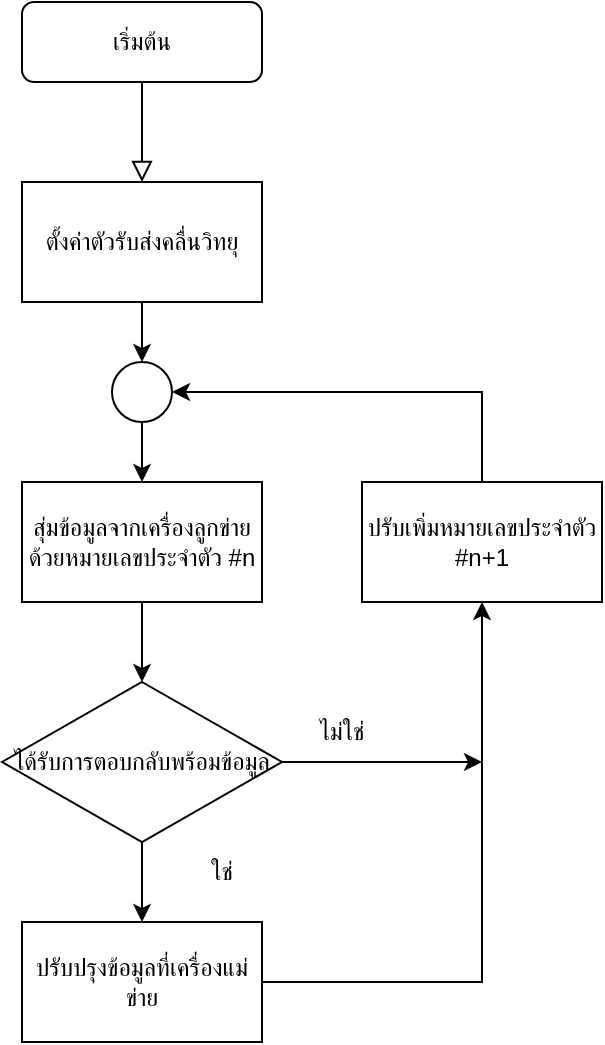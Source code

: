 <mxfile version="21.1.1" type="github" pages="2">
  <diagram id="C5RBs43oDa-KdzZeNtuy" name="Page-1">
    <mxGraphModel dx="1034" dy="477" grid="1" gridSize="10" guides="1" tooltips="1" connect="1" arrows="1" fold="1" page="1" pageScale="1" pageWidth="827" pageHeight="1169" math="0" shadow="0">
      <root>
        <mxCell id="WIyWlLk6GJQsqaUBKTNV-0" />
        <mxCell id="WIyWlLk6GJQsqaUBKTNV-1" parent="WIyWlLk6GJQsqaUBKTNV-0" />
        <mxCell id="WIyWlLk6GJQsqaUBKTNV-2" value="" style="rounded=0;html=1;jettySize=auto;orthogonalLoop=1;fontSize=11;endArrow=block;endFill=0;endSize=8;strokeWidth=1;shadow=0;labelBackgroundColor=none;edgeStyle=orthogonalEdgeStyle;" parent="WIyWlLk6GJQsqaUBKTNV-1" source="WIyWlLk6GJQsqaUBKTNV-3" edge="1">
          <mxGeometry relative="1" as="geometry">
            <mxPoint x="350" y="320" as="targetPoint" />
          </mxGeometry>
        </mxCell>
        <mxCell id="WIyWlLk6GJQsqaUBKTNV-3" value="เริ่มต้น" style="rounded=1;whiteSpace=wrap;html=1;fontSize=12;glass=0;strokeWidth=1;shadow=0;" parent="WIyWlLk6GJQsqaUBKTNV-1" vertex="1">
          <mxGeometry x="290" y="230" width="120" height="40" as="geometry" />
        </mxCell>
        <mxCell id="egdTyyekd6fbYT3UcIHs-2" value="" style="edgeStyle=orthogonalEdgeStyle;rounded=0;orthogonalLoop=1;jettySize=auto;html=1;" parent="WIyWlLk6GJQsqaUBKTNV-1" source="egdTyyekd6fbYT3UcIHs-0" target="egdTyyekd6fbYT3UcIHs-1" edge="1">
          <mxGeometry relative="1" as="geometry" />
        </mxCell>
        <mxCell id="egdTyyekd6fbYT3UcIHs-0" value="ตั้งค่าตัวรับส่งคลื่นวิทยุ" style="rounded=0;whiteSpace=wrap;html=1;" parent="WIyWlLk6GJQsqaUBKTNV-1" vertex="1">
          <mxGeometry x="290" y="320" width="120" height="60" as="geometry" />
        </mxCell>
        <mxCell id="egdTyyekd6fbYT3UcIHs-4" value="" style="edgeStyle=orthogonalEdgeStyle;rounded=0;orthogonalLoop=1;jettySize=auto;html=1;" parent="WIyWlLk6GJQsqaUBKTNV-1" source="egdTyyekd6fbYT3UcIHs-1" target="egdTyyekd6fbYT3UcIHs-3" edge="1">
          <mxGeometry relative="1" as="geometry" />
        </mxCell>
        <mxCell id="egdTyyekd6fbYT3UcIHs-1" value="" style="ellipse;whiteSpace=wrap;html=1;aspect=fixed;" parent="WIyWlLk6GJQsqaUBKTNV-1" vertex="1">
          <mxGeometry x="335" y="410" width="30" height="30" as="geometry" />
        </mxCell>
        <mxCell id="egdTyyekd6fbYT3UcIHs-6" value="" style="edgeStyle=orthogonalEdgeStyle;rounded=0;orthogonalLoop=1;jettySize=auto;html=1;" parent="WIyWlLk6GJQsqaUBKTNV-1" source="egdTyyekd6fbYT3UcIHs-3" target="egdTyyekd6fbYT3UcIHs-5" edge="1">
          <mxGeometry relative="1" as="geometry" />
        </mxCell>
        <mxCell id="egdTyyekd6fbYT3UcIHs-3" value="สุ่มข้อมูลจากเครื่องลูกข่าย ด้วยหมายเลขประจำตัว #n" style="rounded=0;whiteSpace=wrap;html=1;" parent="WIyWlLk6GJQsqaUBKTNV-1" vertex="1">
          <mxGeometry x="290" y="470" width="120" height="60" as="geometry" />
        </mxCell>
        <mxCell id="egdTyyekd6fbYT3UcIHs-9" value="" style="edgeStyle=orthogonalEdgeStyle;rounded=0;orthogonalLoop=1;jettySize=auto;html=1;" parent="WIyWlLk6GJQsqaUBKTNV-1" source="egdTyyekd6fbYT3UcIHs-5" target="egdTyyekd6fbYT3UcIHs-7" edge="1">
          <mxGeometry relative="1" as="geometry" />
        </mxCell>
        <mxCell id="egdTyyekd6fbYT3UcIHs-12" style="edgeStyle=orthogonalEdgeStyle;rounded=0;orthogonalLoop=1;jettySize=auto;html=1;" parent="WIyWlLk6GJQsqaUBKTNV-1" source="egdTyyekd6fbYT3UcIHs-5" edge="1">
          <mxGeometry relative="1" as="geometry">
            <mxPoint x="520" y="610" as="targetPoint" />
          </mxGeometry>
        </mxCell>
        <mxCell id="egdTyyekd6fbYT3UcIHs-5" value="ได้รับการตอบกลับพร้อมข้อมูล" style="rhombus;whiteSpace=wrap;html=1;" parent="WIyWlLk6GJQsqaUBKTNV-1" vertex="1">
          <mxGeometry x="280" y="570" width="140" height="80" as="geometry" />
        </mxCell>
        <mxCell id="egdTyyekd6fbYT3UcIHs-11" style="edgeStyle=orthogonalEdgeStyle;rounded=0;orthogonalLoop=1;jettySize=auto;html=1;entryX=0.5;entryY=1;entryDx=0;entryDy=0;" parent="WIyWlLk6GJQsqaUBKTNV-1" source="egdTyyekd6fbYT3UcIHs-7" target="egdTyyekd6fbYT3UcIHs-10" edge="1">
          <mxGeometry relative="1" as="geometry" />
        </mxCell>
        <mxCell id="egdTyyekd6fbYT3UcIHs-7" value="ปรับปรุงข้อมูลที่เครื่องแม่ข่าย" style="rounded=0;whiteSpace=wrap;html=1;" parent="WIyWlLk6GJQsqaUBKTNV-1" vertex="1">
          <mxGeometry x="290" y="690" width="120" height="60" as="geometry" />
        </mxCell>
        <mxCell id="egdTyyekd6fbYT3UcIHs-15" style="edgeStyle=orthogonalEdgeStyle;rounded=0;orthogonalLoop=1;jettySize=auto;html=1;entryX=1;entryY=0.5;entryDx=0;entryDy=0;" parent="WIyWlLk6GJQsqaUBKTNV-1" source="egdTyyekd6fbYT3UcIHs-10" target="egdTyyekd6fbYT3UcIHs-1" edge="1">
          <mxGeometry relative="1" as="geometry">
            <mxPoint x="370" y="430" as="targetPoint" />
            <Array as="points">
              <mxPoint x="520" y="425" />
            </Array>
          </mxGeometry>
        </mxCell>
        <mxCell id="egdTyyekd6fbYT3UcIHs-10" value="ปรับเพิ่มหมายเลขประจำตัว #n+1" style="rounded=0;whiteSpace=wrap;html=1;" parent="WIyWlLk6GJQsqaUBKTNV-1" vertex="1">
          <mxGeometry x="460" y="470" width="120" height="60" as="geometry" />
        </mxCell>
        <mxCell id="egdTyyekd6fbYT3UcIHs-13" value="ไม่ใช่" style="text;html=1;strokeColor=none;fillColor=none;align=center;verticalAlign=middle;whiteSpace=wrap;rounded=0;" parent="WIyWlLk6GJQsqaUBKTNV-1" vertex="1">
          <mxGeometry x="420" y="580" width="60" height="30" as="geometry" />
        </mxCell>
        <mxCell id="egdTyyekd6fbYT3UcIHs-14" value="ใช่" style="text;html=1;strokeColor=none;fillColor=none;align=center;verticalAlign=middle;whiteSpace=wrap;rounded=0;" parent="WIyWlLk6GJQsqaUBKTNV-1" vertex="1">
          <mxGeometry x="360" y="650" width="60" height="30" as="geometry" />
        </mxCell>
      </root>
    </mxGraphModel>
  </diagram>
  <diagram id="fsbEd1l3-Q0O4GTlmACa" name="Page-2">
    <mxGraphModel dx="1477" dy="600" grid="1" gridSize="10" guides="1" tooltips="1" connect="1" arrows="1" fold="1" page="1" pageScale="1" pageWidth="827" pageHeight="1169" math="0" shadow="0">
      <root>
        <mxCell id="0" />
        <mxCell id="1" parent="0" />
        <mxCell id="zc-R-UygCUo1MXWE3_ed-1" value="" style="rounded=0;html=1;jettySize=auto;orthogonalLoop=1;fontSize=11;endArrow=block;endFill=0;endSize=8;strokeWidth=1;shadow=0;labelBackgroundColor=none;edgeStyle=orthogonalEdgeStyle;" edge="1" parent="1" source="zc-R-UygCUo1MXWE3_ed-2">
          <mxGeometry relative="1" as="geometry">
            <mxPoint x="360" y="220" as="targetPoint" />
          </mxGeometry>
        </mxCell>
        <mxCell id="zc-R-UygCUo1MXWE3_ed-2" value="เริ่มต้น" style="rounded=1;whiteSpace=wrap;html=1;fontSize=12;glass=0;strokeWidth=1;shadow=0;" vertex="1" parent="1">
          <mxGeometry x="300" y="130" width="120" height="40" as="geometry" />
        </mxCell>
        <mxCell id="zc-R-UygCUo1MXWE3_ed-20" value="" style="edgeStyle=orthogonalEdgeStyle;rounded=0;orthogonalLoop=1;jettySize=auto;html=1;" edge="1" parent="1" source="zc-R-UygCUo1MXWE3_ed-4" target="zc-R-UygCUo1MXWE3_ed-19">
          <mxGeometry relative="1" as="geometry" />
        </mxCell>
        <mxCell id="zc-R-UygCUo1MXWE3_ed-4" value="ตั้งค่าตัวรับส่งคลื่นวิทยุ" style="rounded=0;whiteSpace=wrap;html=1;" vertex="1" parent="1">
          <mxGeometry x="300" y="220" width="120" height="60" as="geometry" />
        </mxCell>
        <mxCell id="zc-R-UygCUo1MXWE3_ed-31" value="" style="edgeStyle=orthogonalEdgeStyle;rounded=0;orthogonalLoop=1;jettySize=auto;html=1;" edge="1" parent="1" source="zc-R-UygCUo1MXWE3_ed-11" target="zc-R-UygCUo1MXWE3_ed-15">
          <mxGeometry relative="1" as="geometry" />
        </mxCell>
        <mxCell id="zc-R-UygCUo1MXWE3_ed-34" style="edgeStyle=orthogonalEdgeStyle;rounded=0;orthogonalLoop=1;jettySize=auto;html=1;entryX=1;entryY=0.5;entryDx=0;entryDy=0;" edge="1" parent="1" source="zc-R-UygCUo1MXWE3_ed-11" target="zc-R-UygCUo1MXWE3_ed-25">
          <mxGeometry relative="1" as="geometry">
            <mxPoint x="470" y="640" as="targetPoint" />
            <Array as="points">
              <mxPoint x="500" y="730" />
              <mxPoint x="500" y="638" />
            </Array>
          </mxGeometry>
        </mxCell>
        <mxCell id="zc-R-UygCUo1MXWE3_ed-11" value="ได้รับสัญญาณสุ่ม?" style="rhombus;whiteSpace=wrap;html=1;" vertex="1" parent="1">
          <mxGeometry x="290" y="690" width="140" height="80" as="geometry" />
        </mxCell>
        <mxCell id="zc-R-UygCUo1MXWE3_ed-49" value="" style="edgeStyle=orthogonalEdgeStyle;rounded=0;orthogonalLoop=1;jettySize=auto;html=1;" edge="1" parent="1" source="zc-R-UygCUo1MXWE3_ed-13" target="zc-R-UygCUo1MXWE3_ed-47">
          <mxGeometry relative="1" as="geometry" />
        </mxCell>
        <mxCell id="zc-R-UygCUo1MXWE3_ed-13" value="เพิ่มค่าตัวนับ" style="rounded=0;whiteSpace=wrap;html=1;" vertex="1" parent="1">
          <mxGeometry x="580" y="329" width="120" height="60" as="geometry" />
        </mxCell>
        <mxCell id="zc-R-UygCUo1MXWE3_ed-38" style="edgeStyle=orthogonalEdgeStyle;rounded=0;orthogonalLoop=1;jettySize=auto;html=1;entryX=0;entryY=0.5;entryDx=0;entryDy=0;" edge="1" parent="1" source="zc-R-UygCUo1MXWE3_ed-15" target="zc-R-UygCUo1MXWE3_ed-6">
          <mxGeometry relative="1" as="geometry">
            <mxPoint x="340" y="440" as="targetPoint" />
            <Array as="points">
              <mxPoint x="360" y="940" />
              <mxPoint x="200" y="940" />
              <mxPoint x="200" y="435" />
            </Array>
          </mxGeometry>
        </mxCell>
        <mxCell id="zc-R-UygCUo1MXWE3_ed-15" value="- ส่งข้อมูลไปยังชุดแม่ข่าย&lt;br&gt;- ตั้งค่าตัวนับเป็น 0" style="rounded=0;whiteSpace=wrap;html=1;" vertex="1" parent="1">
          <mxGeometry x="300" y="830" width="120" height="60" as="geometry" />
        </mxCell>
        <mxCell id="zc-R-UygCUo1MXWE3_ed-16" value="ไม่ใช่" style="text;html=1;strokeColor=none;fillColor=none;align=center;verticalAlign=middle;whiteSpace=wrap;rounded=0;" vertex="1" parent="1">
          <mxGeometry x="430" y="510" width="60" height="30" as="geometry" />
        </mxCell>
        <mxCell id="zc-R-UygCUo1MXWE3_ed-17" value="ใช่" style="text;html=1;strokeColor=none;fillColor=none;align=center;verticalAlign=middle;whiteSpace=wrap;rounded=0;" vertex="1" parent="1">
          <mxGeometry x="345" y="585" width="60" height="30" as="geometry" />
        </mxCell>
        <mxCell id="zc-R-UygCUo1MXWE3_ed-24" value="" style="edgeStyle=orthogonalEdgeStyle;rounded=0;orthogonalLoop=1;jettySize=auto;html=1;" edge="1" parent="1" source="zc-R-UygCUo1MXWE3_ed-6" target="zc-R-UygCUo1MXWE3_ed-22">
          <mxGeometry relative="1" as="geometry" />
        </mxCell>
        <mxCell id="zc-R-UygCUo1MXWE3_ed-6" value="" style="ellipse;whiteSpace=wrap;html=1;aspect=fixed;" vertex="1" parent="1">
          <mxGeometry x="345" y="420" width="30" height="30" as="geometry" />
        </mxCell>
        <mxCell id="zc-R-UygCUo1MXWE3_ed-21" value="" style="edgeStyle=orthogonalEdgeStyle;rounded=0;orthogonalLoop=1;jettySize=auto;html=1;" edge="1" parent="1" source="zc-R-UygCUo1MXWE3_ed-19" target="zc-R-UygCUo1MXWE3_ed-6">
          <mxGeometry relative="1" as="geometry" />
        </mxCell>
        <mxCell id="zc-R-UygCUo1MXWE3_ed-19" value="ตั้งนาฬิกาทุกๆ 50 มิลลิ-วินาที" style="rounded=0;whiteSpace=wrap;html=1;" vertex="1" parent="1">
          <mxGeometry x="300" y="320" width="120" height="60" as="geometry" />
        </mxCell>
        <mxCell id="zc-R-UygCUo1MXWE3_ed-29" value="" style="edgeStyle=orthogonalEdgeStyle;rounded=0;orthogonalLoop=1;jettySize=auto;html=1;" edge="1" parent="1" source="zc-R-UygCUo1MXWE3_ed-22" target="zc-R-UygCUo1MXWE3_ed-25">
          <mxGeometry relative="1" as="geometry" />
        </mxCell>
        <mxCell id="zc-R-UygCUo1MXWE3_ed-33" style="edgeStyle=orthogonalEdgeStyle;rounded=0;orthogonalLoop=1;jettySize=auto;html=1;entryX=1;entryY=0.5;entryDx=0;entryDy=0;" edge="1" parent="1" source="zc-R-UygCUo1MXWE3_ed-22" target="zc-R-UygCUo1MXWE3_ed-6">
          <mxGeometry relative="1" as="geometry">
            <mxPoint x="450" y="440" as="targetPoint" />
            <Array as="points">
              <mxPoint x="520" y="535" />
              <mxPoint x="520" y="435" />
            </Array>
          </mxGeometry>
        </mxCell>
        <mxCell id="zc-R-UygCUo1MXWE3_ed-22" value="ถึงเวลาส่งข้อมูล" style="rhombus;whiteSpace=wrap;html=1;" vertex="1" parent="1">
          <mxGeometry x="300" y="495" width="120" height="80" as="geometry" />
        </mxCell>
        <mxCell id="zc-R-UygCUo1MXWE3_ed-30" value="" style="edgeStyle=orthogonalEdgeStyle;rounded=0;orthogonalLoop=1;jettySize=auto;html=1;" edge="1" parent="1" source="zc-R-UygCUo1MXWE3_ed-25" target="zc-R-UygCUo1MXWE3_ed-11">
          <mxGeometry relative="1" as="geometry" />
        </mxCell>
        <mxCell id="zc-R-UygCUo1MXWE3_ed-25" value="" style="ellipse;whiteSpace=wrap;html=1;aspect=fixed;" vertex="1" parent="1">
          <mxGeometry x="345" y="623" width="30" height="30" as="geometry" />
        </mxCell>
        <mxCell id="zc-R-UygCUo1MXWE3_ed-35" value="ไม่ใช่" style="text;html=1;strokeColor=none;fillColor=none;align=center;verticalAlign=middle;whiteSpace=wrap;rounded=0;" vertex="1" parent="1">
          <mxGeometry x="420" y="700" width="60" height="30" as="geometry" />
        </mxCell>
        <mxCell id="zc-R-UygCUo1MXWE3_ed-36" value="ใช่" style="text;html=1;strokeColor=none;fillColor=none;align=center;verticalAlign=middle;whiteSpace=wrap;rounded=0;" vertex="1" parent="1">
          <mxGeometry x="354" y="780" width="60" height="30" as="geometry" />
        </mxCell>
        <mxCell id="zc-R-UygCUo1MXWE3_ed-43" value="" style="edgeStyle=orthogonalEdgeStyle;rounded=0;orthogonalLoop=1;jettySize=auto;html=1;" edge="1" parent="1" source="zc-R-UygCUo1MXWE3_ed-39" target="zc-R-UygCUo1MXWE3_ed-41">
          <mxGeometry relative="1" as="geometry" />
        </mxCell>
        <mxCell id="zc-R-UygCUo1MXWE3_ed-39" value="เริ่มต้น" style="rounded=1;whiteSpace=wrap;html=1;fontSize=12;glass=0;strokeWidth=1;shadow=0;" vertex="1" parent="1">
          <mxGeometry x="580" y="125" width="120" height="40" as="geometry" />
        </mxCell>
        <mxCell id="zc-R-UygCUo1MXWE3_ed-44" value="" style="edgeStyle=orthogonalEdgeStyle;rounded=0;orthogonalLoop=1;jettySize=auto;html=1;" edge="1" parent="1" source="zc-R-UygCUo1MXWE3_ed-41" target="zc-R-UygCUo1MXWE3_ed-13">
          <mxGeometry relative="1" as="geometry" />
        </mxCell>
        <mxCell id="zc-R-UygCUo1MXWE3_ed-51" style="edgeStyle=orthogonalEdgeStyle;rounded=0;orthogonalLoop=1;jettySize=auto;html=1;entryX=1;entryY=0.5;entryDx=0;entryDy=0;" edge="1" parent="1" source="zc-R-UygCUo1MXWE3_ed-41" target="zc-R-UygCUo1MXWE3_ed-47">
          <mxGeometry relative="1" as="geometry">
            <mxPoint x="690" y="455" as="targetPoint" />
            <Array as="points">
              <mxPoint x="740" y="247" />
              <mxPoint x="740" y="445" />
            </Array>
          </mxGeometry>
        </mxCell>
        <mxCell id="zc-R-UygCUo1MXWE3_ed-41" value="ตรวจจับรถผ่าน?" style="rhombus;whiteSpace=wrap;html=1;" vertex="1" parent="1">
          <mxGeometry x="580" y="207" width="120" height="80" as="geometry" />
        </mxCell>
        <mxCell id="zc-R-UygCUo1MXWE3_ed-42" value="จบการทำงาน" style="rounded=1;whiteSpace=wrap;html=1;fontSize=12;glass=0;strokeWidth=1;shadow=0;" vertex="1" parent="1">
          <mxGeometry x="580" y="500" width="120" height="40" as="geometry" />
        </mxCell>
        <mxCell id="zc-R-UygCUo1MXWE3_ed-46" value="ใช่" style="text;html=1;strokeColor=none;fillColor=none;align=center;verticalAlign=middle;whiteSpace=wrap;rounded=0;" vertex="1" parent="1">
          <mxGeometry x="630" y="299" width="60" height="30" as="geometry" />
        </mxCell>
        <mxCell id="zc-R-UygCUo1MXWE3_ed-50" value="" style="edgeStyle=orthogonalEdgeStyle;rounded=0;orthogonalLoop=1;jettySize=auto;html=1;" edge="1" parent="1" source="zc-R-UygCUo1MXWE3_ed-47" target="zc-R-UygCUo1MXWE3_ed-42">
          <mxGeometry relative="1" as="geometry" />
        </mxCell>
        <mxCell id="zc-R-UygCUo1MXWE3_ed-47" value="" style="ellipse;whiteSpace=wrap;html=1;aspect=fixed;" vertex="1" parent="1">
          <mxGeometry x="625" y="430" width="30" height="30" as="geometry" />
        </mxCell>
        <mxCell id="zc-R-UygCUo1MXWE3_ed-52" value="ไม่ใช่" style="text;html=1;strokeColor=none;fillColor=none;align=center;verticalAlign=middle;whiteSpace=wrap;rounded=0;" vertex="1" parent="1">
          <mxGeometry x="690" y="225" width="60" height="30" as="geometry" />
        </mxCell>
        <mxCell id="zc-R-UygCUo1MXWE3_ed-53" value="&lt;font style=&quot;font-size: 24px;&quot;&gt;ชุดลูกข่าย&lt;/font&gt;" style="text;html=1;strokeColor=none;fillColor=none;align=center;verticalAlign=middle;whiteSpace=wrap;rounded=0;" vertex="1" parent="1">
          <mxGeometry x="414" y="30" width="160" height="30" as="geometry" />
        </mxCell>
        <mxCell id="zc-R-UygCUo1MXWE3_ed-54" value="&lt;font style=&quot;font-size: 18px;&quot;&gt;นาฬิกา&lt;/font&gt;" style="text;html=1;strokeColor=none;fillColor=none;align=center;verticalAlign=middle;whiteSpace=wrap;rounded=0;" vertex="1" parent="1">
          <mxGeometry x="606" y="75" width="60" height="30" as="geometry" />
        </mxCell>
      </root>
    </mxGraphModel>
  </diagram>
</mxfile>
